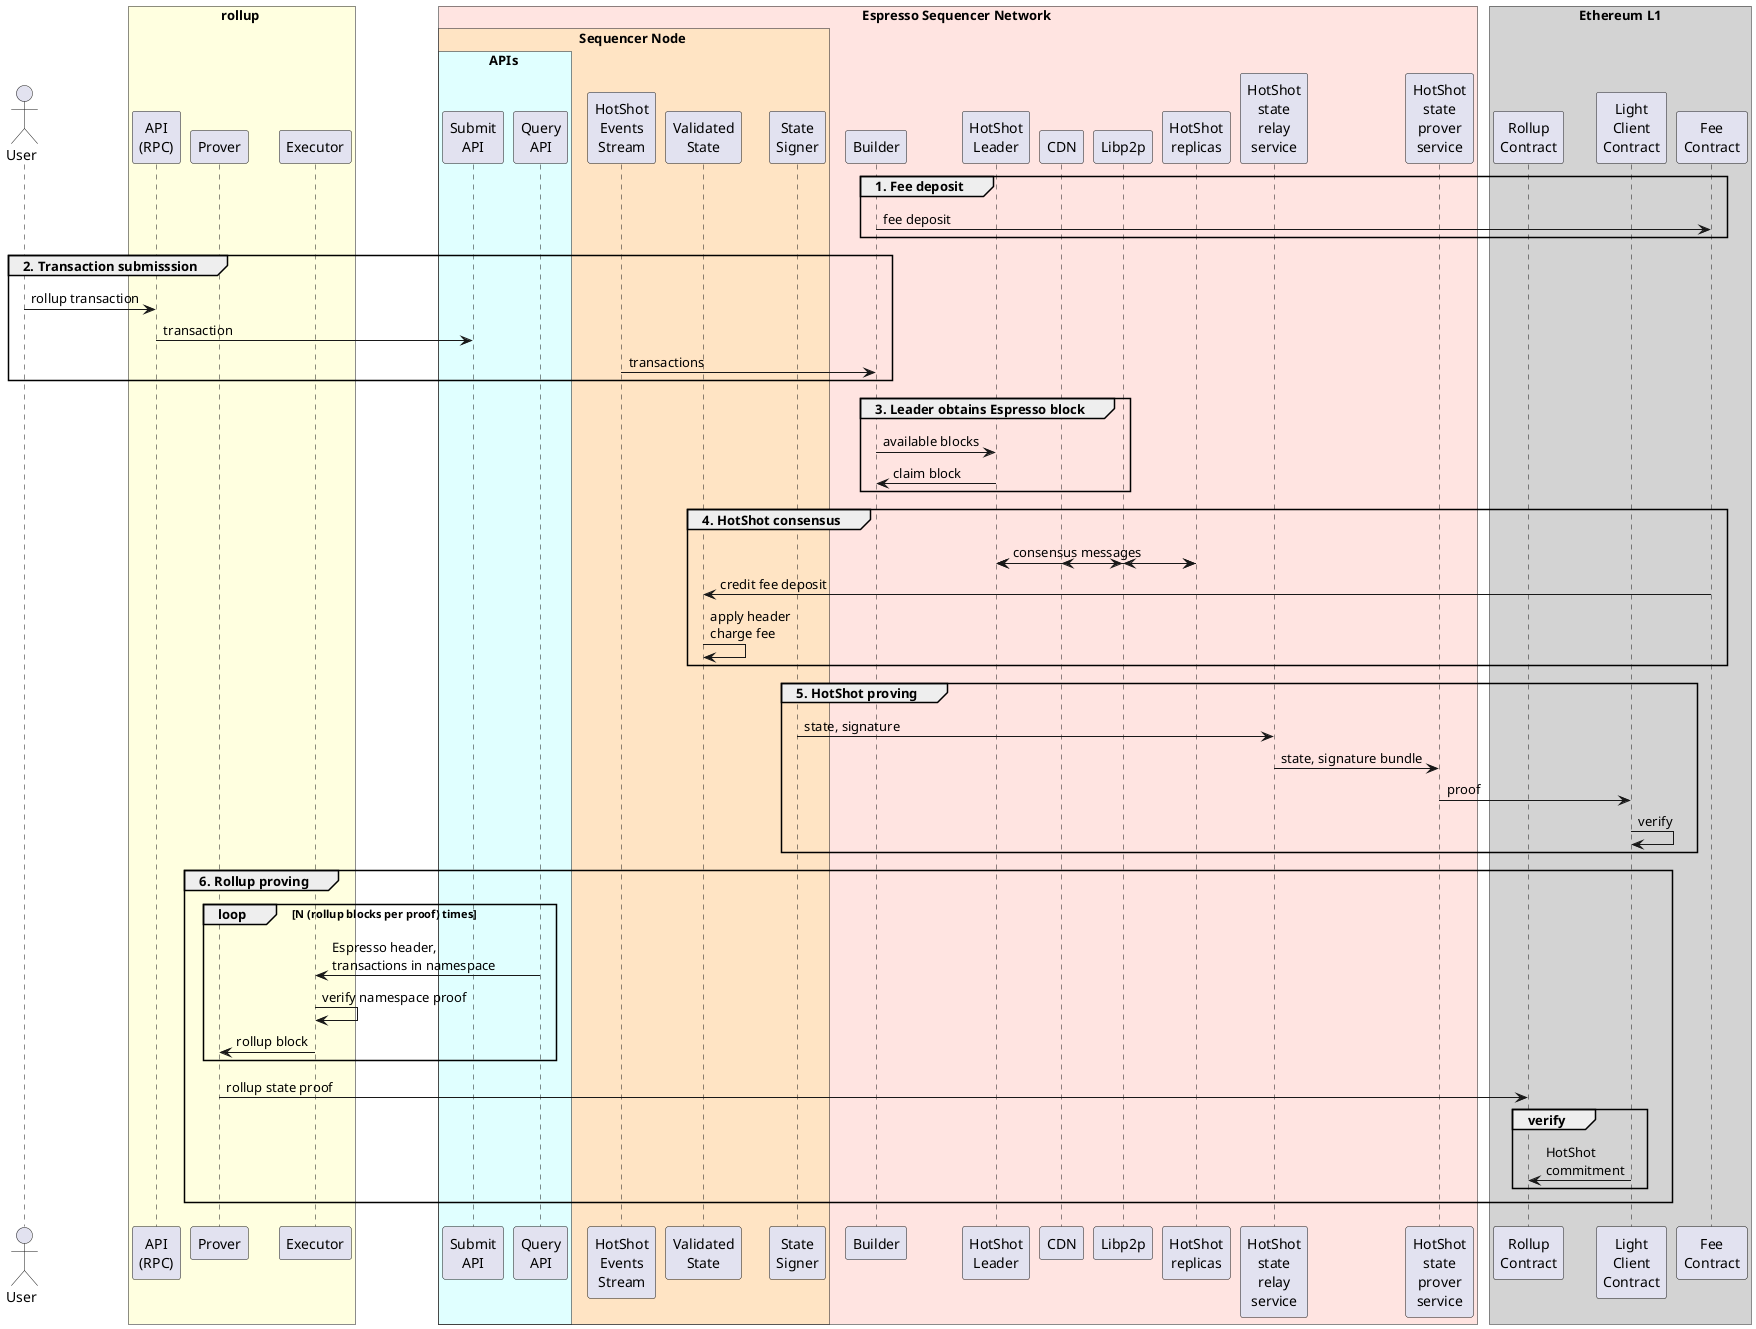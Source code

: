 @startuml
!pragma teoz true
actor User

box rollup #LightYellow
    participant "API\n(RPC)" as rpc
    participant "Prover" as rprover
    participant "Executor" as executor
end box

box Espresso Sequencer Network #MistyRose
    box Sequencer Node #Bisque
        box APIs #LightCyan
            participant "Submit\nAPI" as submit
            participant "Query\nAPI" as query
        end box
        participant "HotShot\nEvents\nStream" as events
        participant "Validated\nState" as ValidatedState
        participant "State\nSigner" as signer
    end box

    participant Builder
    participant "HotShot\nLeader" as leader
    participant CDN
    participant Libp2p
    participant "HotShot\nreplicas" as replicas
    participant "HotShot\nstate\nrelay\nservice" as relay
    participant "HotShot\nstate\nprover\nservice" as prover
end box

box "Ethereum L1" #LightGrey
    participant "Rollup\nContract" as RC
    participant "Light\nClient\nContract" as LC
    participant "Fee\nContract" as fee
end box

group 1. Fee deposit
    Builder -> fee: fee deposit
end group

group 2. Transaction submisssion
    User -> rpc: rollup transaction
    rpc -> submit: transaction
    events -> Builder: transactions
end group

group 3. Leader obtains Espresso block
    Builder -> leader: available blocks
    leader -> Builder: claim block
end group

group 4. HotShot consensus
    leader <-> replicas: consensus messages
    & leader <-> Libp2p:
    & Libp2p <-> replicas:
    & replicas -> CDN:
    fee -> ValidatedState: credit fee deposit
    ValidatedState -> ValidatedState: apply header\ncharge fee
end group

group 5. HotShot proving
    signer -> relay: state, signature
    relay -> prover: state, signature bundle
    prover -> "Light\nClient\nContract" as LC: proof
    LC -> LC: verify
end group

group 6. Rollup proving
    loop N (rollup blocks per proof) times
    query -> executor: Espresso header,\ntransactions in namespace
    executor -> executor: verify namespace proof
    executor -> rprover: rollup block
                           end
    rprover -> RC: rollup state proof

    group verify
        LC -> "Rollup\nContract" as RC: HotShot\ncommitment
    end group
end group
@enduml
